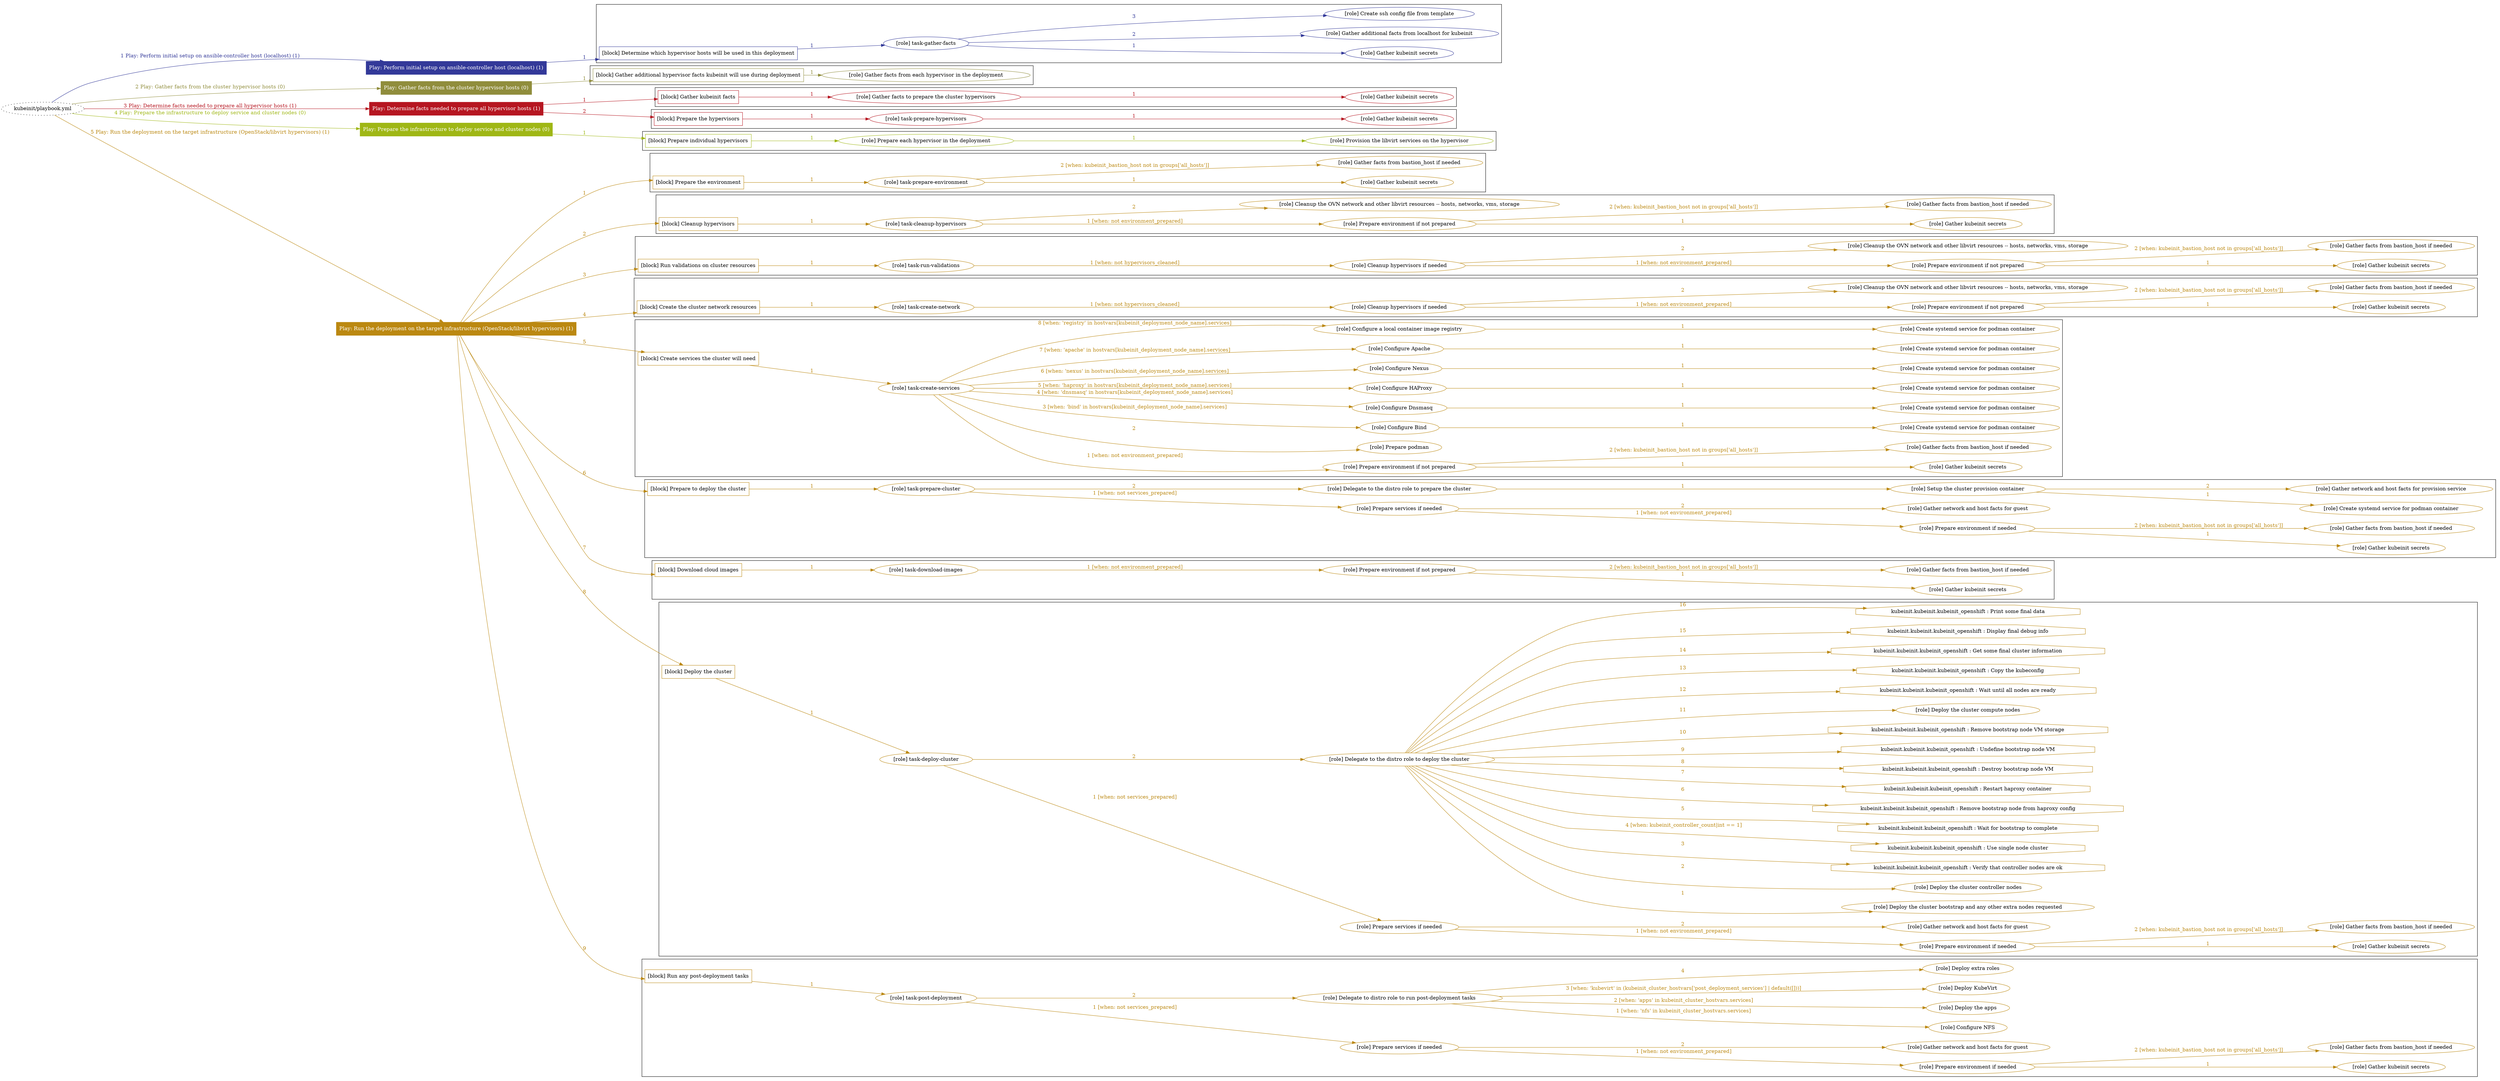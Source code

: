 digraph {
	graph [concentrate=true ordering=in rankdir=LR ratio=fill]
	edge [esep=5 sep=10]
	"kubeinit/playbook.yml" [URL="/home/runner/work/kubeinit/kubeinit/kubeinit/playbook.yml" id=playbook_21ef820a style=dotted]
	"kubeinit/playbook.yml" -> play_6bf51e58 [label="1 Play: Perform initial setup on ansible-controller host (localhost) (1)" color="#333999" fontcolor="#333999" id=edge_play_6bf51e58 labeltooltip="1 Play: Perform initial setup on ansible-controller host (localhost) (1)" tooltip="1 Play: Perform initial setup on ansible-controller host (localhost) (1)"]
	subgraph "Play: Perform initial setup on ansible-controller host (localhost) (1)" {
		play_6bf51e58 [label="Play: Perform initial setup on ansible-controller host (localhost) (1)" URL="/home/runner/work/kubeinit/kubeinit/kubeinit/playbook.yml" color="#333999" fontcolor="#ffffff" id=play_6bf51e58 shape=box style=filled tooltip=localhost]
		play_6bf51e58 -> block_10da5e4e [label=1 color="#333999" fontcolor="#333999" id=edge_block_10da5e4e labeltooltip=1 tooltip=1]
		subgraph cluster_block_10da5e4e {
			block_10da5e4e [label="[block] Determine which hypervisor hosts will be used in this deployment" URL="/home/runner/work/kubeinit/kubeinit/kubeinit/playbook.yml" color="#333999" id=block_10da5e4e labeltooltip="Determine which hypervisor hosts will be used in this deployment" shape=box tooltip="Determine which hypervisor hosts will be used in this deployment"]
			block_10da5e4e -> role_29e7f3d9 [label="1 " color="#333999" fontcolor="#333999" id=edge_role_29e7f3d9 labeltooltip="1 " tooltip="1 "]
			subgraph "task-gather-facts" {
				role_29e7f3d9 [label="[role] task-gather-facts" URL="/home/runner/work/kubeinit/kubeinit/kubeinit/playbook.yml" color="#333999" id=role_29e7f3d9 tooltip="task-gather-facts"]
				role_29e7f3d9 -> role_f3ac8849 [label="1 " color="#333999" fontcolor="#333999" id=edge_role_f3ac8849 labeltooltip="1 " tooltip="1 "]
				subgraph "Gather kubeinit secrets" {
					role_f3ac8849 [label="[role] Gather kubeinit secrets" URL="/home/runner/.ansible/collections/ansible_collections/kubeinit/kubeinit/roles/kubeinit_prepare/tasks/build_hypervisors_group.yml" color="#333999" id=role_f3ac8849 tooltip="Gather kubeinit secrets"]
				}
				role_29e7f3d9 -> role_dec24c19 [label="2 " color="#333999" fontcolor="#333999" id=edge_role_dec24c19 labeltooltip="2 " tooltip="2 "]
				subgraph "Gather additional facts from localhost for kubeinit" {
					role_dec24c19 [label="[role] Gather additional facts from localhost for kubeinit" URL="/home/runner/.ansible/collections/ansible_collections/kubeinit/kubeinit/roles/kubeinit_prepare/tasks/build_hypervisors_group.yml" color="#333999" id=role_dec24c19 tooltip="Gather additional facts from localhost for kubeinit"]
				}
				role_29e7f3d9 -> role_a6ecc813 [label="3 " color="#333999" fontcolor="#333999" id=edge_role_a6ecc813 labeltooltip="3 " tooltip="3 "]
				subgraph "Create ssh config file from template" {
					role_a6ecc813 [label="[role] Create ssh config file from template" URL="/home/runner/.ansible/collections/ansible_collections/kubeinit/kubeinit/roles/kubeinit_prepare/tasks/build_hypervisors_group.yml" color="#333999" id=role_a6ecc813 tooltip="Create ssh config file from template"]
				}
			}
		}
	}
	"kubeinit/playbook.yml" -> play_3fdff8b6 [label="2 Play: Gather facts from the cluster hypervisor hosts (0)" color="#908d3c" fontcolor="#908d3c" id=edge_play_3fdff8b6 labeltooltip="2 Play: Gather facts from the cluster hypervisor hosts (0)" tooltip="2 Play: Gather facts from the cluster hypervisor hosts (0)"]
	subgraph "Play: Gather facts from the cluster hypervisor hosts (0)" {
		play_3fdff8b6 [label="Play: Gather facts from the cluster hypervisor hosts (0)" URL="/home/runner/work/kubeinit/kubeinit/kubeinit/playbook.yml" color="#908d3c" fontcolor="#ffffff" id=play_3fdff8b6 shape=box style=filled tooltip="Play: Gather facts from the cluster hypervisor hosts (0)"]
		play_3fdff8b6 -> block_dc4c1d7a [label=1 color="#908d3c" fontcolor="#908d3c" id=edge_block_dc4c1d7a labeltooltip=1 tooltip=1]
		subgraph cluster_block_dc4c1d7a {
			block_dc4c1d7a [label="[block] Gather additional hypervisor facts kubeinit will use during deployment" URL="/home/runner/work/kubeinit/kubeinit/kubeinit/playbook.yml" color="#908d3c" id=block_dc4c1d7a labeltooltip="Gather additional hypervisor facts kubeinit will use during deployment" shape=box tooltip="Gather additional hypervisor facts kubeinit will use during deployment"]
			block_dc4c1d7a -> role_13b7f528 [label="1 " color="#908d3c" fontcolor="#908d3c" id=edge_role_13b7f528 labeltooltip="1 " tooltip="1 "]
			subgraph "Gather facts from each hypervisor in the deployment" {
				role_13b7f528 [label="[role] Gather facts from each hypervisor in the deployment" URL="/home/runner/work/kubeinit/kubeinit/kubeinit/playbook.yml" color="#908d3c" id=role_13b7f528 tooltip="Gather facts from each hypervisor in the deployment"]
			}
		}
	}
	"kubeinit/playbook.yml" -> play_2f77d56f [label="3 Play: Determine facts needed to prepare all hypervisor hosts (1)" color="#b61621" fontcolor="#b61621" id=edge_play_2f77d56f labeltooltip="3 Play: Determine facts needed to prepare all hypervisor hosts (1)" tooltip="3 Play: Determine facts needed to prepare all hypervisor hosts (1)"]
	subgraph "Play: Determine facts needed to prepare all hypervisor hosts (1)" {
		play_2f77d56f [label="Play: Determine facts needed to prepare all hypervisor hosts (1)" URL="/home/runner/work/kubeinit/kubeinit/kubeinit/playbook.yml" color="#b61621" fontcolor="#ffffff" id=play_2f77d56f shape=box style=filled tooltip=localhost]
		play_2f77d56f -> block_3ea336ef [label=1 color="#b61621" fontcolor="#b61621" id=edge_block_3ea336ef labeltooltip=1 tooltip=1]
		subgraph cluster_block_3ea336ef {
			block_3ea336ef [label="[block] Gather kubeinit facts" URL="/home/runner/work/kubeinit/kubeinit/kubeinit/playbook.yml" color="#b61621" id=block_3ea336ef labeltooltip="Gather kubeinit facts" shape=box tooltip="Gather kubeinit facts"]
			block_3ea336ef -> role_675cc8d0 [label="1 " color="#b61621" fontcolor="#b61621" id=edge_role_675cc8d0 labeltooltip="1 " tooltip="1 "]
			subgraph "Gather facts to prepare the cluster hypervisors" {
				role_675cc8d0 [label="[role] Gather facts to prepare the cluster hypervisors" URL="/home/runner/work/kubeinit/kubeinit/kubeinit/playbook.yml" color="#b61621" id=role_675cc8d0 tooltip="Gather facts to prepare the cluster hypervisors"]
				role_675cc8d0 -> role_9aea0079 [label="1 " color="#b61621" fontcolor="#b61621" id=edge_role_9aea0079 labeltooltip="1 " tooltip="1 "]
				subgraph "Gather kubeinit secrets" {
					role_9aea0079 [label="[role] Gather kubeinit secrets" URL="/home/runner/.ansible/collections/ansible_collections/kubeinit/kubeinit/roles/kubeinit_prepare/tasks/gather_kubeinit_facts.yml" color="#b61621" id=role_9aea0079 tooltip="Gather kubeinit secrets"]
				}
			}
		}
		play_2f77d56f -> block_f0643311 [label=2 color="#b61621" fontcolor="#b61621" id=edge_block_f0643311 labeltooltip=2 tooltip=2]
		subgraph cluster_block_f0643311 {
			block_f0643311 [label="[block] Prepare the hypervisors" URL="/home/runner/work/kubeinit/kubeinit/kubeinit/playbook.yml" color="#b61621" id=block_f0643311 labeltooltip="Prepare the hypervisors" shape=box tooltip="Prepare the hypervisors"]
			block_f0643311 -> role_adf5a8e7 [label="1 " color="#b61621" fontcolor="#b61621" id=edge_role_adf5a8e7 labeltooltip="1 " tooltip="1 "]
			subgraph "task-prepare-hypervisors" {
				role_adf5a8e7 [label="[role] task-prepare-hypervisors" URL="/home/runner/work/kubeinit/kubeinit/kubeinit/playbook.yml" color="#b61621" id=role_adf5a8e7 tooltip="task-prepare-hypervisors"]
				role_adf5a8e7 -> role_7f487fab [label="1 " color="#b61621" fontcolor="#b61621" id=edge_role_7f487fab labeltooltip="1 " tooltip="1 "]
				subgraph "Gather kubeinit secrets" {
					role_7f487fab [label="[role] Gather kubeinit secrets" URL="/home/runner/.ansible/collections/ansible_collections/kubeinit/kubeinit/roles/kubeinit_prepare/tasks/gather_kubeinit_facts.yml" color="#b61621" id=role_7f487fab tooltip="Gather kubeinit secrets"]
				}
			}
		}
	}
	"kubeinit/playbook.yml" -> play_679e4b91 [label="4 Play: Prepare the infrastructure to deploy service and cluster nodes (0)" color="#9fb715" fontcolor="#9fb715" id=edge_play_679e4b91 labeltooltip="4 Play: Prepare the infrastructure to deploy service and cluster nodes (0)" tooltip="4 Play: Prepare the infrastructure to deploy service and cluster nodes (0)"]
	subgraph "Play: Prepare the infrastructure to deploy service and cluster nodes (0)" {
		play_679e4b91 [label="Play: Prepare the infrastructure to deploy service and cluster nodes (0)" URL="/home/runner/work/kubeinit/kubeinit/kubeinit/playbook.yml" color="#9fb715" fontcolor="#ffffff" id=play_679e4b91 shape=box style=filled tooltip="Play: Prepare the infrastructure to deploy service and cluster nodes (0)"]
		play_679e4b91 -> block_7b544b0c [label=1 color="#9fb715" fontcolor="#9fb715" id=edge_block_7b544b0c labeltooltip=1 tooltip=1]
		subgraph cluster_block_7b544b0c {
			block_7b544b0c [label="[block] Prepare individual hypervisors" URL="/home/runner/work/kubeinit/kubeinit/kubeinit/playbook.yml" color="#9fb715" id=block_7b544b0c labeltooltip="Prepare individual hypervisors" shape=box tooltip="Prepare individual hypervisors"]
			block_7b544b0c -> role_b3acd35e [label="1 " color="#9fb715" fontcolor="#9fb715" id=edge_role_b3acd35e labeltooltip="1 " tooltip="1 "]
			subgraph "Prepare each hypervisor in the deployment" {
				role_b3acd35e [label="[role] Prepare each hypervisor in the deployment" URL="/home/runner/work/kubeinit/kubeinit/kubeinit/playbook.yml" color="#9fb715" id=role_b3acd35e tooltip="Prepare each hypervisor in the deployment"]
				role_b3acd35e -> role_0d690904 [label="1 " color="#9fb715" fontcolor="#9fb715" id=edge_role_0d690904 labeltooltip="1 " tooltip="1 "]
				subgraph "Provision the libvirt services on the hypervisor" {
					role_0d690904 [label="[role] Provision the libvirt services on the hypervisor" URL="/home/runner/.ansible/collections/ansible_collections/kubeinit/kubeinit/roles/kubeinit_prepare/tasks/prepare_hypervisor.yml" color="#9fb715" id=role_0d690904 tooltip="Provision the libvirt services on the hypervisor"]
				}
			}
		}
	}
	"kubeinit/playbook.yml" -> play_5afcf48d [label="5 Play: Run the deployment on the target infrastructure (OpenStack/libvirt hypervisors) (1)" color="#bb8811" fontcolor="#bb8811" id=edge_play_5afcf48d labeltooltip="5 Play: Run the deployment on the target infrastructure (OpenStack/libvirt hypervisors) (1)" tooltip="5 Play: Run the deployment on the target infrastructure (OpenStack/libvirt hypervisors) (1)"]
	subgraph "Play: Run the deployment on the target infrastructure (OpenStack/libvirt hypervisors) (1)" {
		play_5afcf48d [label="Play: Run the deployment on the target infrastructure (OpenStack/libvirt hypervisors) (1)" URL="/home/runner/work/kubeinit/kubeinit/kubeinit/playbook.yml" color="#bb8811" fontcolor="#ffffff" id=play_5afcf48d shape=box style=filled tooltip=localhost]
		play_5afcf48d -> block_23274951 [label=1 color="#bb8811" fontcolor="#bb8811" id=edge_block_23274951 labeltooltip=1 tooltip=1]
		subgraph cluster_block_23274951 {
			block_23274951 [label="[block] Prepare the environment" URL="/home/runner/work/kubeinit/kubeinit/kubeinit/playbook.yml" color="#bb8811" id=block_23274951 labeltooltip="Prepare the environment" shape=box tooltip="Prepare the environment"]
			block_23274951 -> role_ed8fa680 [label="1 " color="#bb8811" fontcolor="#bb8811" id=edge_role_ed8fa680 labeltooltip="1 " tooltip="1 "]
			subgraph "task-prepare-environment" {
				role_ed8fa680 [label="[role] task-prepare-environment" URL="/home/runner/work/kubeinit/kubeinit/kubeinit/playbook.yml" color="#bb8811" id=role_ed8fa680 tooltip="task-prepare-environment"]
				role_ed8fa680 -> role_83cbbbfc [label="1 " color="#bb8811" fontcolor="#bb8811" id=edge_role_83cbbbfc labeltooltip="1 " tooltip="1 "]
				subgraph "Gather kubeinit secrets" {
					role_83cbbbfc [label="[role] Gather kubeinit secrets" URL="/home/runner/.ansible/collections/ansible_collections/kubeinit/kubeinit/roles/kubeinit_prepare/tasks/gather_kubeinit_facts.yml" color="#bb8811" id=role_83cbbbfc tooltip="Gather kubeinit secrets"]
				}
				role_ed8fa680 -> role_2e584d4e [label="2 [when: kubeinit_bastion_host not in groups['all_hosts']]" color="#bb8811" fontcolor="#bb8811" id=edge_role_2e584d4e labeltooltip="2 [when: kubeinit_bastion_host not in groups['all_hosts']]" tooltip="2 [when: kubeinit_bastion_host not in groups['all_hosts']]"]
				subgraph "Gather facts from bastion_host if needed" {
					role_2e584d4e [label="[role] Gather facts from bastion_host if needed" URL="/home/runner/.ansible/collections/ansible_collections/kubeinit/kubeinit/roles/kubeinit_prepare/tasks/main.yml" color="#bb8811" id=role_2e584d4e tooltip="Gather facts from bastion_host if needed"]
				}
			}
		}
		play_5afcf48d -> block_899ee062 [label=2 color="#bb8811" fontcolor="#bb8811" id=edge_block_899ee062 labeltooltip=2 tooltip=2]
		subgraph cluster_block_899ee062 {
			block_899ee062 [label="[block] Cleanup hypervisors" URL="/home/runner/work/kubeinit/kubeinit/kubeinit/playbook.yml" color="#bb8811" id=block_899ee062 labeltooltip="Cleanup hypervisors" shape=box tooltip="Cleanup hypervisors"]
			block_899ee062 -> role_73575e2d [label="1 " color="#bb8811" fontcolor="#bb8811" id=edge_role_73575e2d labeltooltip="1 " tooltip="1 "]
			subgraph "task-cleanup-hypervisors" {
				role_73575e2d [label="[role] task-cleanup-hypervisors" URL="/home/runner/work/kubeinit/kubeinit/kubeinit/playbook.yml" color="#bb8811" id=role_73575e2d tooltip="task-cleanup-hypervisors"]
				role_73575e2d -> role_22fe8b3d [label="1 [when: not environment_prepared]" color="#bb8811" fontcolor="#bb8811" id=edge_role_22fe8b3d labeltooltip="1 [when: not environment_prepared]" tooltip="1 [when: not environment_prepared]"]
				subgraph "Prepare environment if not prepared" {
					role_22fe8b3d [label="[role] Prepare environment if not prepared" URL="/home/runner/.ansible/collections/ansible_collections/kubeinit/kubeinit/roles/kubeinit_libvirt/tasks/cleanup_hypervisors.yml" color="#bb8811" id=role_22fe8b3d tooltip="Prepare environment if not prepared"]
					role_22fe8b3d -> role_240b04f0 [label="1 " color="#bb8811" fontcolor="#bb8811" id=edge_role_240b04f0 labeltooltip="1 " tooltip="1 "]
					subgraph "Gather kubeinit secrets" {
						role_240b04f0 [label="[role] Gather kubeinit secrets" URL="/home/runner/.ansible/collections/ansible_collections/kubeinit/kubeinit/roles/kubeinit_prepare/tasks/gather_kubeinit_facts.yml" color="#bb8811" id=role_240b04f0 tooltip="Gather kubeinit secrets"]
					}
					role_22fe8b3d -> role_4956b672 [label="2 [when: kubeinit_bastion_host not in groups['all_hosts']]" color="#bb8811" fontcolor="#bb8811" id=edge_role_4956b672 labeltooltip="2 [when: kubeinit_bastion_host not in groups['all_hosts']]" tooltip="2 [when: kubeinit_bastion_host not in groups['all_hosts']]"]
					subgraph "Gather facts from bastion_host if needed" {
						role_4956b672 [label="[role] Gather facts from bastion_host if needed" URL="/home/runner/.ansible/collections/ansible_collections/kubeinit/kubeinit/roles/kubeinit_prepare/tasks/main.yml" color="#bb8811" id=role_4956b672 tooltip="Gather facts from bastion_host if needed"]
					}
				}
				role_73575e2d -> role_43873fad [label="2 " color="#bb8811" fontcolor="#bb8811" id=edge_role_43873fad labeltooltip="2 " tooltip="2 "]
				subgraph "Cleanup the OVN network and other libvirt resources -- hosts, networks, vms, storage" {
					role_43873fad [label="[role] Cleanup the OVN network and other libvirt resources -- hosts, networks, vms, storage" URL="/home/runner/.ansible/collections/ansible_collections/kubeinit/kubeinit/roles/kubeinit_libvirt/tasks/cleanup_hypervisors.yml" color="#bb8811" id=role_43873fad tooltip="Cleanup the OVN network and other libvirt resources -- hosts, networks, vms, storage"]
				}
			}
		}
		play_5afcf48d -> block_33f7b9ee [label=3 color="#bb8811" fontcolor="#bb8811" id=edge_block_33f7b9ee labeltooltip=3 tooltip=3]
		subgraph cluster_block_33f7b9ee {
			block_33f7b9ee [label="[block] Run validations on cluster resources" URL="/home/runner/work/kubeinit/kubeinit/kubeinit/playbook.yml" color="#bb8811" id=block_33f7b9ee labeltooltip="Run validations on cluster resources" shape=box tooltip="Run validations on cluster resources"]
			block_33f7b9ee -> role_36cb0282 [label="1 " color="#bb8811" fontcolor="#bb8811" id=edge_role_36cb0282 labeltooltip="1 " tooltip="1 "]
			subgraph "task-run-validations" {
				role_36cb0282 [label="[role] task-run-validations" URL="/home/runner/work/kubeinit/kubeinit/kubeinit/playbook.yml" color="#bb8811" id=role_36cb0282 tooltip="task-run-validations"]
				role_36cb0282 -> role_bc9503b2 [label="1 [when: not hypervisors_cleaned]" color="#bb8811" fontcolor="#bb8811" id=edge_role_bc9503b2 labeltooltip="1 [when: not hypervisors_cleaned]" tooltip="1 [when: not hypervisors_cleaned]"]
				subgraph "Cleanup hypervisors if needed" {
					role_bc9503b2 [label="[role] Cleanup hypervisors if needed" URL="/home/runner/.ansible/collections/ansible_collections/kubeinit/kubeinit/roles/kubeinit_validations/tasks/main.yml" color="#bb8811" id=role_bc9503b2 tooltip="Cleanup hypervisors if needed"]
					role_bc9503b2 -> role_54e5d7bb [label="1 [when: not environment_prepared]" color="#bb8811" fontcolor="#bb8811" id=edge_role_54e5d7bb labeltooltip="1 [when: not environment_prepared]" tooltip="1 [when: not environment_prepared]"]
					subgraph "Prepare environment if not prepared" {
						role_54e5d7bb [label="[role] Prepare environment if not prepared" URL="/home/runner/.ansible/collections/ansible_collections/kubeinit/kubeinit/roles/kubeinit_libvirt/tasks/cleanup_hypervisors.yml" color="#bb8811" id=role_54e5d7bb tooltip="Prepare environment if not prepared"]
						role_54e5d7bb -> role_0646e653 [label="1 " color="#bb8811" fontcolor="#bb8811" id=edge_role_0646e653 labeltooltip="1 " tooltip="1 "]
						subgraph "Gather kubeinit secrets" {
							role_0646e653 [label="[role] Gather kubeinit secrets" URL="/home/runner/.ansible/collections/ansible_collections/kubeinit/kubeinit/roles/kubeinit_prepare/tasks/gather_kubeinit_facts.yml" color="#bb8811" id=role_0646e653 tooltip="Gather kubeinit secrets"]
						}
						role_54e5d7bb -> role_c663d045 [label="2 [when: kubeinit_bastion_host not in groups['all_hosts']]" color="#bb8811" fontcolor="#bb8811" id=edge_role_c663d045 labeltooltip="2 [when: kubeinit_bastion_host not in groups['all_hosts']]" tooltip="2 [when: kubeinit_bastion_host not in groups['all_hosts']]"]
						subgraph "Gather facts from bastion_host if needed" {
							role_c663d045 [label="[role] Gather facts from bastion_host if needed" URL="/home/runner/.ansible/collections/ansible_collections/kubeinit/kubeinit/roles/kubeinit_prepare/tasks/main.yml" color="#bb8811" id=role_c663d045 tooltip="Gather facts from bastion_host if needed"]
						}
					}
					role_bc9503b2 -> role_5ee5ae4c [label="2 " color="#bb8811" fontcolor="#bb8811" id=edge_role_5ee5ae4c labeltooltip="2 " tooltip="2 "]
					subgraph "Cleanup the OVN network and other libvirt resources -- hosts, networks, vms, storage" {
						role_5ee5ae4c [label="[role] Cleanup the OVN network and other libvirt resources -- hosts, networks, vms, storage" URL="/home/runner/.ansible/collections/ansible_collections/kubeinit/kubeinit/roles/kubeinit_libvirt/tasks/cleanup_hypervisors.yml" color="#bb8811" id=role_5ee5ae4c tooltip="Cleanup the OVN network and other libvirt resources -- hosts, networks, vms, storage"]
					}
				}
			}
		}
		play_5afcf48d -> block_7c7ca4cd [label=4 color="#bb8811" fontcolor="#bb8811" id=edge_block_7c7ca4cd labeltooltip=4 tooltip=4]
		subgraph cluster_block_7c7ca4cd {
			block_7c7ca4cd [label="[block] Create the cluster network resources" URL="/home/runner/work/kubeinit/kubeinit/kubeinit/playbook.yml" color="#bb8811" id=block_7c7ca4cd labeltooltip="Create the cluster network resources" shape=box tooltip="Create the cluster network resources"]
			block_7c7ca4cd -> role_ad678025 [label="1 " color="#bb8811" fontcolor="#bb8811" id=edge_role_ad678025 labeltooltip="1 " tooltip="1 "]
			subgraph "task-create-network" {
				role_ad678025 [label="[role] task-create-network" URL="/home/runner/work/kubeinit/kubeinit/kubeinit/playbook.yml" color="#bb8811" id=role_ad678025 tooltip="task-create-network"]
				role_ad678025 -> role_8daa3e76 [label="1 [when: not hypervisors_cleaned]" color="#bb8811" fontcolor="#bb8811" id=edge_role_8daa3e76 labeltooltip="1 [when: not hypervisors_cleaned]" tooltip="1 [when: not hypervisors_cleaned]"]
				subgraph "Cleanup hypervisors if needed" {
					role_8daa3e76 [label="[role] Cleanup hypervisors if needed" URL="/home/runner/.ansible/collections/ansible_collections/kubeinit/kubeinit/roles/kubeinit_libvirt/tasks/create_network.yml" color="#bb8811" id=role_8daa3e76 tooltip="Cleanup hypervisors if needed"]
					role_8daa3e76 -> role_66a0a59a [label="1 [when: not environment_prepared]" color="#bb8811" fontcolor="#bb8811" id=edge_role_66a0a59a labeltooltip="1 [when: not environment_prepared]" tooltip="1 [when: not environment_prepared]"]
					subgraph "Prepare environment if not prepared" {
						role_66a0a59a [label="[role] Prepare environment if not prepared" URL="/home/runner/.ansible/collections/ansible_collections/kubeinit/kubeinit/roles/kubeinit_libvirt/tasks/cleanup_hypervisors.yml" color="#bb8811" id=role_66a0a59a tooltip="Prepare environment if not prepared"]
						role_66a0a59a -> role_706c14cd [label="1 " color="#bb8811" fontcolor="#bb8811" id=edge_role_706c14cd labeltooltip="1 " tooltip="1 "]
						subgraph "Gather kubeinit secrets" {
							role_706c14cd [label="[role] Gather kubeinit secrets" URL="/home/runner/.ansible/collections/ansible_collections/kubeinit/kubeinit/roles/kubeinit_prepare/tasks/gather_kubeinit_facts.yml" color="#bb8811" id=role_706c14cd tooltip="Gather kubeinit secrets"]
						}
						role_66a0a59a -> role_d0be7058 [label="2 [when: kubeinit_bastion_host not in groups['all_hosts']]" color="#bb8811" fontcolor="#bb8811" id=edge_role_d0be7058 labeltooltip="2 [when: kubeinit_bastion_host not in groups['all_hosts']]" tooltip="2 [when: kubeinit_bastion_host not in groups['all_hosts']]"]
						subgraph "Gather facts from bastion_host if needed" {
							role_d0be7058 [label="[role] Gather facts from bastion_host if needed" URL="/home/runner/.ansible/collections/ansible_collections/kubeinit/kubeinit/roles/kubeinit_prepare/tasks/main.yml" color="#bb8811" id=role_d0be7058 tooltip="Gather facts from bastion_host if needed"]
						}
					}
					role_8daa3e76 -> role_66aa5cf5 [label="2 " color="#bb8811" fontcolor="#bb8811" id=edge_role_66aa5cf5 labeltooltip="2 " tooltip="2 "]
					subgraph "Cleanup the OVN network and other libvirt resources -- hosts, networks, vms, storage" {
						role_66aa5cf5 [label="[role] Cleanup the OVN network and other libvirt resources -- hosts, networks, vms, storage" URL="/home/runner/.ansible/collections/ansible_collections/kubeinit/kubeinit/roles/kubeinit_libvirt/tasks/cleanup_hypervisors.yml" color="#bb8811" id=role_66aa5cf5 tooltip="Cleanup the OVN network and other libvirt resources -- hosts, networks, vms, storage"]
					}
				}
			}
		}
		play_5afcf48d -> block_d89efb55 [label=5 color="#bb8811" fontcolor="#bb8811" id=edge_block_d89efb55 labeltooltip=5 tooltip=5]
		subgraph cluster_block_d89efb55 {
			block_d89efb55 [label="[block] Create services the cluster will need" URL="/home/runner/work/kubeinit/kubeinit/kubeinit/playbook.yml" color="#bb8811" id=block_d89efb55 labeltooltip="Create services the cluster will need" shape=box tooltip="Create services the cluster will need"]
			block_d89efb55 -> role_b104c4d2 [label="1 " color="#bb8811" fontcolor="#bb8811" id=edge_role_b104c4d2 labeltooltip="1 " tooltip="1 "]
			subgraph "task-create-services" {
				role_b104c4d2 [label="[role] task-create-services" URL="/home/runner/work/kubeinit/kubeinit/kubeinit/playbook.yml" color="#bb8811" id=role_b104c4d2 tooltip="task-create-services"]
				role_b104c4d2 -> role_022f3120 [label="1 [when: not environment_prepared]" color="#bb8811" fontcolor="#bb8811" id=edge_role_022f3120 labeltooltip="1 [when: not environment_prepared]" tooltip="1 [when: not environment_prepared]"]
				subgraph "Prepare environment if not prepared" {
					role_022f3120 [label="[role] Prepare environment if not prepared" URL="/home/runner/.ansible/collections/ansible_collections/kubeinit/kubeinit/roles/kubeinit_services/tasks/main.yml" color="#bb8811" id=role_022f3120 tooltip="Prepare environment if not prepared"]
					role_022f3120 -> role_76a12002 [label="1 " color="#bb8811" fontcolor="#bb8811" id=edge_role_76a12002 labeltooltip="1 " tooltip="1 "]
					subgraph "Gather kubeinit secrets" {
						role_76a12002 [label="[role] Gather kubeinit secrets" URL="/home/runner/.ansible/collections/ansible_collections/kubeinit/kubeinit/roles/kubeinit_prepare/tasks/gather_kubeinit_facts.yml" color="#bb8811" id=role_76a12002 tooltip="Gather kubeinit secrets"]
					}
					role_022f3120 -> role_a7ddc0e3 [label="2 [when: kubeinit_bastion_host not in groups['all_hosts']]" color="#bb8811" fontcolor="#bb8811" id=edge_role_a7ddc0e3 labeltooltip="2 [when: kubeinit_bastion_host not in groups['all_hosts']]" tooltip="2 [when: kubeinit_bastion_host not in groups['all_hosts']]"]
					subgraph "Gather facts from bastion_host if needed" {
						role_a7ddc0e3 [label="[role] Gather facts from bastion_host if needed" URL="/home/runner/.ansible/collections/ansible_collections/kubeinit/kubeinit/roles/kubeinit_prepare/tasks/main.yml" color="#bb8811" id=role_a7ddc0e3 tooltip="Gather facts from bastion_host if needed"]
					}
				}
				role_b104c4d2 -> role_9763c2b5 [label="2 " color="#bb8811" fontcolor="#bb8811" id=edge_role_9763c2b5 labeltooltip="2 " tooltip="2 "]
				subgraph "Prepare podman" {
					role_9763c2b5 [label="[role] Prepare podman" URL="/home/runner/.ansible/collections/ansible_collections/kubeinit/kubeinit/roles/kubeinit_services/tasks/00_create_service_pod.yml" color="#bb8811" id=role_9763c2b5 tooltip="Prepare podman"]
				}
				role_b104c4d2 -> role_f65f3436 [label="3 [when: 'bind' in hostvars[kubeinit_deployment_node_name].services]" color="#bb8811" fontcolor="#bb8811" id=edge_role_f65f3436 labeltooltip="3 [when: 'bind' in hostvars[kubeinit_deployment_node_name].services]" tooltip="3 [when: 'bind' in hostvars[kubeinit_deployment_node_name].services]"]
				subgraph "Configure Bind" {
					role_f65f3436 [label="[role] Configure Bind" URL="/home/runner/.ansible/collections/ansible_collections/kubeinit/kubeinit/roles/kubeinit_services/tasks/start_services_containers.yml" color="#bb8811" id=role_f65f3436 tooltip="Configure Bind"]
					role_f65f3436 -> role_0d83b6b5 [label="1 " color="#bb8811" fontcolor="#bb8811" id=edge_role_0d83b6b5 labeltooltip="1 " tooltip="1 "]
					subgraph "Create systemd service for podman container" {
						role_0d83b6b5 [label="[role] Create systemd service for podman container" URL="/home/runner/.ansible/collections/ansible_collections/kubeinit/kubeinit/roles/kubeinit_bind/tasks/main.yml" color="#bb8811" id=role_0d83b6b5 tooltip="Create systemd service for podman container"]
					}
				}
				role_b104c4d2 -> role_e735a425 [label="4 [when: 'dnsmasq' in hostvars[kubeinit_deployment_node_name].services]" color="#bb8811" fontcolor="#bb8811" id=edge_role_e735a425 labeltooltip="4 [when: 'dnsmasq' in hostvars[kubeinit_deployment_node_name].services]" tooltip="4 [when: 'dnsmasq' in hostvars[kubeinit_deployment_node_name].services]"]
				subgraph "Configure Dnsmasq" {
					role_e735a425 [label="[role] Configure Dnsmasq" URL="/home/runner/.ansible/collections/ansible_collections/kubeinit/kubeinit/roles/kubeinit_services/tasks/start_services_containers.yml" color="#bb8811" id=role_e735a425 tooltip="Configure Dnsmasq"]
					role_e735a425 -> role_6f9d7e23 [label="1 " color="#bb8811" fontcolor="#bb8811" id=edge_role_6f9d7e23 labeltooltip="1 " tooltip="1 "]
					subgraph "Create systemd service for podman container" {
						role_6f9d7e23 [label="[role] Create systemd service for podman container" URL="/home/runner/.ansible/collections/ansible_collections/kubeinit/kubeinit/roles/kubeinit_dnsmasq/tasks/main.yml" color="#bb8811" id=role_6f9d7e23 tooltip="Create systemd service for podman container"]
					}
				}
				role_b104c4d2 -> role_e6aab05b [label="5 [when: 'haproxy' in hostvars[kubeinit_deployment_node_name].services]" color="#bb8811" fontcolor="#bb8811" id=edge_role_e6aab05b labeltooltip="5 [when: 'haproxy' in hostvars[kubeinit_deployment_node_name].services]" tooltip="5 [when: 'haproxy' in hostvars[kubeinit_deployment_node_name].services]"]
				subgraph "Configure HAProxy" {
					role_e6aab05b [label="[role] Configure HAProxy" URL="/home/runner/.ansible/collections/ansible_collections/kubeinit/kubeinit/roles/kubeinit_services/tasks/start_services_containers.yml" color="#bb8811" id=role_e6aab05b tooltip="Configure HAProxy"]
					role_e6aab05b -> role_32d574ba [label="1 " color="#bb8811" fontcolor="#bb8811" id=edge_role_32d574ba labeltooltip="1 " tooltip="1 "]
					subgraph "Create systemd service for podman container" {
						role_32d574ba [label="[role] Create systemd service for podman container" URL="/home/runner/.ansible/collections/ansible_collections/kubeinit/kubeinit/roles/kubeinit_haproxy/tasks/main.yml" color="#bb8811" id=role_32d574ba tooltip="Create systemd service for podman container"]
					}
				}
				role_b104c4d2 -> role_ed49646c [label="6 [when: 'nexus' in hostvars[kubeinit_deployment_node_name].services]" color="#bb8811" fontcolor="#bb8811" id=edge_role_ed49646c labeltooltip="6 [when: 'nexus' in hostvars[kubeinit_deployment_node_name].services]" tooltip="6 [when: 'nexus' in hostvars[kubeinit_deployment_node_name].services]"]
				subgraph "Configure Nexus" {
					role_ed49646c [label="[role] Configure Nexus" URL="/home/runner/.ansible/collections/ansible_collections/kubeinit/kubeinit/roles/kubeinit_services/tasks/start_services_containers.yml" color="#bb8811" id=role_ed49646c tooltip="Configure Nexus"]
					role_ed49646c -> role_06b57e7a [label="1 " color="#bb8811" fontcolor="#bb8811" id=edge_role_06b57e7a labeltooltip="1 " tooltip="1 "]
					subgraph "Create systemd service for podman container" {
						role_06b57e7a [label="[role] Create systemd service for podman container" URL="/home/runner/.ansible/collections/ansible_collections/kubeinit/kubeinit/roles/kubeinit_nexus/tasks/main.yml" color="#bb8811" id=role_06b57e7a tooltip="Create systemd service for podman container"]
					}
				}
				role_b104c4d2 -> role_47ea574c [label="7 [when: 'apache' in hostvars[kubeinit_deployment_node_name].services]" color="#bb8811" fontcolor="#bb8811" id=edge_role_47ea574c labeltooltip="7 [when: 'apache' in hostvars[kubeinit_deployment_node_name].services]" tooltip="7 [when: 'apache' in hostvars[kubeinit_deployment_node_name].services]"]
				subgraph "Configure Apache" {
					role_47ea574c [label="[role] Configure Apache" URL="/home/runner/.ansible/collections/ansible_collections/kubeinit/kubeinit/roles/kubeinit_services/tasks/start_services_containers.yml" color="#bb8811" id=role_47ea574c tooltip="Configure Apache"]
					role_47ea574c -> role_bd1735d7 [label="1 " color="#bb8811" fontcolor="#bb8811" id=edge_role_bd1735d7 labeltooltip="1 " tooltip="1 "]
					subgraph "Create systemd service for podman container" {
						role_bd1735d7 [label="[role] Create systemd service for podman container" URL="/home/runner/.ansible/collections/ansible_collections/kubeinit/kubeinit/roles/kubeinit_apache/tasks/main.yml" color="#bb8811" id=role_bd1735d7 tooltip="Create systemd service for podman container"]
					}
				}
				role_b104c4d2 -> role_a07c2f1f [label="8 [when: 'registry' in hostvars[kubeinit_deployment_node_name].services]" color="#bb8811" fontcolor="#bb8811" id=edge_role_a07c2f1f labeltooltip="8 [when: 'registry' in hostvars[kubeinit_deployment_node_name].services]" tooltip="8 [when: 'registry' in hostvars[kubeinit_deployment_node_name].services]"]
				subgraph "Configure a local container image registry" {
					role_a07c2f1f [label="[role] Configure a local container image registry" URL="/home/runner/.ansible/collections/ansible_collections/kubeinit/kubeinit/roles/kubeinit_services/tasks/start_services_containers.yml" color="#bb8811" id=role_a07c2f1f tooltip="Configure a local container image registry"]
					role_a07c2f1f -> role_40d21b58 [label="1 " color="#bb8811" fontcolor="#bb8811" id=edge_role_40d21b58 labeltooltip="1 " tooltip="1 "]
					subgraph "Create systemd service for podman container" {
						role_40d21b58 [label="[role] Create systemd service for podman container" URL="/home/runner/.ansible/collections/ansible_collections/kubeinit/kubeinit/roles/kubeinit_registry/tasks/main.yml" color="#bb8811" id=role_40d21b58 tooltip="Create systemd service for podman container"]
					}
				}
			}
		}
		play_5afcf48d -> block_294b91a4 [label=6 color="#bb8811" fontcolor="#bb8811" id=edge_block_294b91a4 labeltooltip=6 tooltip=6]
		subgraph cluster_block_294b91a4 {
			block_294b91a4 [label="[block] Prepare to deploy the cluster" URL="/home/runner/work/kubeinit/kubeinit/kubeinit/playbook.yml" color="#bb8811" id=block_294b91a4 labeltooltip="Prepare to deploy the cluster" shape=box tooltip="Prepare to deploy the cluster"]
			block_294b91a4 -> role_0f4c3de9 [label="1 " color="#bb8811" fontcolor="#bb8811" id=edge_role_0f4c3de9 labeltooltip="1 " tooltip="1 "]
			subgraph "task-prepare-cluster" {
				role_0f4c3de9 [label="[role] task-prepare-cluster" URL="/home/runner/work/kubeinit/kubeinit/kubeinit/playbook.yml" color="#bb8811" id=role_0f4c3de9 tooltip="task-prepare-cluster"]
				role_0f4c3de9 -> role_3a11631b [label="1 [when: not services_prepared]" color="#bb8811" fontcolor="#bb8811" id=edge_role_3a11631b labeltooltip="1 [when: not services_prepared]" tooltip="1 [when: not services_prepared]"]
				subgraph "Prepare services if needed" {
					role_3a11631b [label="[role] Prepare services if needed" URL="/home/runner/.ansible/collections/ansible_collections/kubeinit/kubeinit/roles/kubeinit_prepare/tasks/prepare_cluster.yml" color="#bb8811" id=role_3a11631b tooltip="Prepare services if needed"]
					role_3a11631b -> role_d1d68307 [label="1 [when: not environment_prepared]" color="#bb8811" fontcolor="#bb8811" id=edge_role_d1d68307 labeltooltip="1 [when: not environment_prepared]" tooltip="1 [when: not environment_prepared]"]
					subgraph "Prepare environment if needed" {
						role_d1d68307 [label="[role] Prepare environment if needed" URL="/home/runner/.ansible/collections/ansible_collections/kubeinit/kubeinit/roles/kubeinit_services/tasks/prepare_services.yml" color="#bb8811" id=role_d1d68307 tooltip="Prepare environment if needed"]
						role_d1d68307 -> role_8ebf5140 [label="1 " color="#bb8811" fontcolor="#bb8811" id=edge_role_8ebf5140 labeltooltip="1 " tooltip="1 "]
						subgraph "Gather kubeinit secrets" {
							role_8ebf5140 [label="[role] Gather kubeinit secrets" URL="/home/runner/.ansible/collections/ansible_collections/kubeinit/kubeinit/roles/kubeinit_prepare/tasks/gather_kubeinit_facts.yml" color="#bb8811" id=role_8ebf5140 tooltip="Gather kubeinit secrets"]
						}
						role_d1d68307 -> role_b66ce078 [label="2 [when: kubeinit_bastion_host not in groups['all_hosts']]" color="#bb8811" fontcolor="#bb8811" id=edge_role_b66ce078 labeltooltip="2 [when: kubeinit_bastion_host not in groups['all_hosts']]" tooltip="2 [when: kubeinit_bastion_host not in groups['all_hosts']]"]
						subgraph "Gather facts from bastion_host if needed" {
							role_b66ce078 [label="[role] Gather facts from bastion_host if needed" URL="/home/runner/.ansible/collections/ansible_collections/kubeinit/kubeinit/roles/kubeinit_prepare/tasks/main.yml" color="#bb8811" id=role_b66ce078 tooltip="Gather facts from bastion_host if needed"]
						}
					}
					role_3a11631b -> role_93fe0f5c [label="2 " color="#bb8811" fontcolor="#bb8811" id=edge_role_93fe0f5c labeltooltip="2 " tooltip="2 "]
					subgraph "Gather network and host facts for guest" {
						role_93fe0f5c [label="[role] Gather network and host facts for guest" URL="/home/runner/.ansible/collections/ansible_collections/kubeinit/kubeinit/roles/kubeinit_services/tasks/prepare_services.yml" color="#bb8811" id=role_93fe0f5c tooltip="Gather network and host facts for guest"]
					}
				}
				role_0f4c3de9 -> role_1d0ed702 [label="2 " color="#bb8811" fontcolor="#bb8811" id=edge_role_1d0ed702 labeltooltip="2 " tooltip="2 "]
				subgraph "Delegate to the distro role to prepare the cluster" {
					role_1d0ed702 [label="[role] Delegate to the distro role to prepare the cluster" URL="/home/runner/.ansible/collections/ansible_collections/kubeinit/kubeinit/roles/kubeinit_prepare/tasks/prepare_cluster.yml" color="#bb8811" id=role_1d0ed702 tooltip="Delegate to the distro role to prepare the cluster"]
					role_1d0ed702 -> role_d0e9ba61 [label="1 " color="#bb8811" fontcolor="#bb8811" id=edge_role_d0e9ba61 labeltooltip="1 " tooltip="1 "]
					subgraph "Setup the cluster provision container" {
						role_d0e9ba61 [label="[role] Setup the cluster provision container" URL="/home/runner/.ansible/collections/ansible_collections/kubeinit/kubeinit/roles/kubeinit_openshift/tasks/prepare_cluster.yml" color="#bb8811" id=role_d0e9ba61 tooltip="Setup the cluster provision container"]
						role_d0e9ba61 -> role_f048379c [label="1 " color="#bb8811" fontcolor="#bb8811" id=edge_role_f048379c labeltooltip="1 " tooltip="1 "]
						subgraph "Create systemd service for podman container" {
							role_f048379c [label="[role] Create systemd service for podman container" URL="/home/runner/.ansible/collections/ansible_collections/kubeinit/kubeinit/roles/kubeinit_services/tasks/create_provision_container.yml" color="#bb8811" id=role_f048379c tooltip="Create systemd service for podman container"]
						}
						role_d0e9ba61 -> role_3d8815e3 [label="2 " color="#bb8811" fontcolor="#bb8811" id=edge_role_3d8815e3 labeltooltip="2 " tooltip="2 "]
						subgraph "Gather network and host facts for provision service" {
							role_3d8815e3 [label="[role] Gather network and host facts for provision service" URL="/home/runner/.ansible/collections/ansible_collections/kubeinit/kubeinit/roles/kubeinit_services/tasks/create_provision_container.yml" color="#bb8811" id=role_3d8815e3 tooltip="Gather network and host facts for provision service"]
						}
					}
				}
			}
		}
		play_5afcf48d -> block_2d24037b [label=7 color="#bb8811" fontcolor="#bb8811" id=edge_block_2d24037b labeltooltip=7 tooltip=7]
		subgraph cluster_block_2d24037b {
			block_2d24037b [label="[block] Download cloud images" URL="/home/runner/work/kubeinit/kubeinit/kubeinit/playbook.yml" color="#bb8811" id=block_2d24037b labeltooltip="Download cloud images" shape=box tooltip="Download cloud images"]
			block_2d24037b -> role_c4c94db0 [label="1 " color="#bb8811" fontcolor="#bb8811" id=edge_role_c4c94db0 labeltooltip="1 " tooltip="1 "]
			subgraph "task-download-images" {
				role_c4c94db0 [label="[role] task-download-images" URL="/home/runner/work/kubeinit/kubeinit/kubeinit/playbook.yml" color="#bb8811" id=role_c4c94db0 tooltip="task-download-images"]
				role_c4c94db0 -> role_2f7ecad8 [label="1 [when: not environment_prepared]" color="#bb8811" fontcolor="#bb8811" id=edge_role_2f7ecad8 labeltooltip="1 [when: not environment_prepared]" tooltip="1 [when: not environment_prepared]"]
				subgraph "Prepare environment if not prepared" {
					role_2f7ecad8 [label="[role] Prepare environment if not prepared" URL="/home/runner/.ansible/collections/ansible_collections/kubeinit/kubeinit/roles/kubeinit_libvirt/tasks/download_cloud_images.yml" color="#bb8811" id=role_2f7ecad8 tooltip="Prepare environment if not prepared"]
					role_2f7ecad8 -> role_5e01cea7 [label="1 " color="#bb8811" fontcolor="#bb8811" id=edge_role_5e01cea7 labeltooltip="1 " tooltip="1 "]
					subgraph "Gather kubeinit secrets" {
						role_5e01cea7 [label="[role] Gather kubeinit secrets" URL="/home/runner/.ansible/collections/ansible_collections/kubeinit/kubeinit/roles/kubeinit_prepare/tasks/gather_kubeinit_facts.yml" color="#bb8811" id=role_5e01cea7 tooltip="Gather kubeinit secrets"]
					}
					role_2f7ecad8 -> role_96203ad9 [label="2 [when: kubeinit_bastion_host not in groups['all_hosts']]" color="#bb8811" fontcolor="#bb8811" id=edge_role_96203ad9 labeltooltip="2 [when: kubeinit_bastion_host not in groups['all_hosts']]" tooltip="2 [when: kubeinit_bastion_host not in groups['all_hosts']]"]
					subgraph "Gather facts from bastion_host if needed" {
						role_96203ad9 [label="[role] Gather facts from bastion_host if needed" URL="/home/runner/.ansible/collections/ansible_collections/kubeinit/kubeinit/roles/kubeinit_prepare/tasks/main.yml" color="#bb8811" id=role_96203ad9 tooltip="Gather facts from bastion_host if needed"]
					}
				}
			}
		}
		play_5afcf48d -> block_2dc2fb18 [label=8 color="#bb8811" fontcolor="#bb8811" id=edge_block_2dc2fb18 labeltooltip=8 tooltip=8]
		subgraph cluster_block_2dc2fb18 {
			block_2dc2fb18 [label="[block] Deploy the cluster" URL="/home/runner/work/kubeinit/kubeinit/kubeinit/playbook.yml" color="#bb8811" id=block_2dc2fb18 labeltooltip="Deploy the cluster" shape=box tooltip="Deploy the cluster"]
			block_2dc2fb18 -> role_a8bd92d6 [label="1 " color="#bb8811" fontcolor="#bb8811" id=edge_role_a8bd92d6 labeltooltip="1 " tooltip="1 "]
			subgraph "task-deploy-cluster" {
				role_a8bd92d6 [label="[role] task-deploy-cluster" URL="/home/runner/work/kubeinit/kubeinit/kubeinit/playbook.yml" color="#bb8811" id=role_a8bd92d6 tooltip="task-deploy-cluster"]
				role_a8bd92d6 -> role_1572aa34 [label="1 [when: not services_prepared]" color="#bb8811" fontcolor="#bb8811" id=edge_role_1572aa34 labeltooltip="1 [when: not services_prepared]" tooltip="1 [when: not services_prepared]"]
				subgraph "Prepare services if needed" {
					role_1572aa34 [label="[role] Prepare services if needed" URL="/home/runner/.ansible/collections/ansible_collections/kubeinit/kubeinit/roles/kubeinit_prepare/tasks/deploy_cluster.yml" color="#bb8811" id=role_1572aa34 tooltip="Prepare services if needed"]
					role_1572aa34 -> role_86da496d [label="1 [when: not environment_prepared]" color="#bb8811" fontcolor="#bb8811" id=edge_role_86da496d labeltooltip="1 [when: not environment_prepared]" tooltip="1 [when: not environment_prepared]"]
					subgraph "Prepare environment if needed" {
						role_86da496d [label="[role] Prepare environment if needed" URL="/home/runner/.ansible/collections/ansible_collections/kubeinit/kubeinit/roles/kubeinit_services/tasks/prepare_services.yml" color="#bb8811" id=role_86da496d tooltip="Prepare environment if needed"]
						role_86da496d -> role_a0453cd7 [label="1 " color="#bb8811" fontcolor="#bb8811" id=edge_role_a0453cd7 labeltooltip="1 " tooltip="1 "]
						subgraph "Gather kubeinit secrets" {
							role_a0453cd7 [label="[role] Gather kubeinit secrets" URL="/home/runner/.ansible/collections/ansible_collections/kubeinit/kubeinit/roles/kubeinit_prepare/tasks/gather_kubeinit_facts.yml" color="#bb8811" id=role_a0453cd7 tooltip="Gather kubeinit secrets"]
						}
						role_86da496d -> role_d263c6c6 [label="2 [when: kubeinit_bastion_host not in groups['all_hosts']]" color="#bb8811" fontcolor="#bb8811" id=edge_role_d263c6c6 labeltooltip="2 [when: kubeinit_bastion_host not in groups['all_hosts']]" tooltip="2 [when: kubeinit_bastion_host not in groups['all_hosts']]"]
						subgraph "Gather facts from bastion_host if needed" {
							role_d263c6c6 [label="[role] Gather facts from bastion_host if needed" URL="/home/runner/.ansible/collections/ansible_collections/kubeinit/kubeinit/roles/kubeinit_prepare/tasks/main.yml" color="#bb8811" id=role_d263c6c6 tooltip="Gather facts from bastion_host if needed"]
						}
					}
					role_1572aa34 -> role_e84b0bf9 [label="2 " color="#bb8811" fontcolor="#bb8811" id=edge_role_e84b0bf9 labeltooltip="2 " tooltip="2 "]
					subgraph "Gather network and host facts for guest" {
						role_e84b0bf9 [label="[role] Gather network and host facts for guest" URL="/home/runner/.ansible/collections/ansible_collections/kubeinit/kubeinit/roles/kubeinit_services/tasks/prepare_services.yml" color="#bb8811" id=role_e84b0bf9 tooltip="Gather network and host facts for guest"]
					}
				}
				role_a8bd92d6 -> role_616e800a [label="2 " color="#bb8811" fontcolor="#bb8811" id=edge_role_616e800a labeltooltip="2 " tooltip="2 "]
				subgraph "Delegate to the distro role to deploy the cluster" {
					role_616e800a [label="[role] Delegate to the distro role to deploy the cluster" URL="/home/runner/.ansible/collections/ansible_collections/kubeinit/kubeinit/roles/kubeinit_prepare/tasks/deploy_cluster.yml" color="#bb8811" id=role_616e800a tooltip="Delegate to the distro role to deploy the cluster"]
					role_616e800a -> role_4061a0a5 [label="1 " color="#bb8811" fontcolor="#bb8811" id=edge_role_4061a0a5 labeltooltip="1 " tooltip="1 "]
					subgraph "Deploy the cluster bootstrap and any other extra nodes requested" {
						role_4061a0a5 [label="[role] Deploy the cluster bootstrap and any other extra nodes requested" URL="/home/runner/.ansible/collections/ansible_collections/kubeinit/kubeinit/roles/kubeinit_openshift/tasks/main.yml" color="#bb8811" id=role_4061a0a5 tooltip="Deploy the cluster bootstrap and any other extra nodes requested"]
					}
					role_616e800a -> role_4212b2ef [label="2 " color="#bb8811" fontcolor="#bb8811" id=edge_role_4212b2ef labeltooltip="2 " tooltip="2 "]
					subgraph "Deploy the cluster controller nodes" {
						role_4212b2ef [label="[role] Deploy the cluster controller nodes" URL="/home/runner/.ansible/collections/ansible_collections/kubeinit/kubeinit/roles/kubeinit_openshift/tasks/main.yml" color="#bb8811" id=role_4212b2ef tooltip="Deploy the cluster controller nodes"]
					}
					task_feb068d7 [label="kubeinit.kubeinit.kubeinit_openshift : Verify that controller nodes are ok" URL="/home/runner/.ansible/collections/ansible_collections/kubeinit/kubeinit/roles/kubeinit_openshift/tasks/main.yml" color="#bb8811" id=task_feb068d7 shape=octagon tooltip="kubeinit.kubeinit.kubeinit_openshift : Verify that controller nodes are ok"]
					role_616e800a -> task_feb068d7 [label="3 " color="#bb8811" fontcolor="#bb8811" id=edge_task_feb068d7 labeltooltip="3 " tooltip="3 "]
					task_24ade712 [label="kubeinit.kubeinit.kubeinit_openshift : Use single node cluster" URL="/home/runner/.ansible/collections/ansible_collections/kubeinit/kubeinit/roles/kubeinit_openshift/tasks/main.yml" color="#bb8811" id=task_24ade712 shape=octagon tooltip="kubeinit.kubeinit.kubeinit_openshift : Use single node cluster"]
					role_616e800a -> task_24ade712 [label="4 [when: kubeinit_controller_count|int == 1]" color="#bb8811" fontcolor="#bb8811" id=edge_task_24ade712 labeltooltip="4 [when: kubeinit_controller_count|int == 1]" tooltip="4 [when: kubeinit_controller_count|int == 1]"]
					task_9540e988 [label="kubeinit.kubeinit.kubeinit_openshift : Wait for bootstrap to complete" URL="/home/runner/.ansible/collections/ansible_collections/kubeinit/kubeinit/roles/kubeinit_openshift/tasks/main.yml" color="#bb8811" id=task_9540e988 shape=octagon tooltip="kubeinit.kubeinit.kubeinit_openshift : Wait for bootstrap to complete"]
					role_616e800a -> task_9540e988 [label="5 " color="#bb8811" fontcolor="#bb8811" id=edge_task_9540e988 labeltooltip="5 " tooltip="5 "]
					task_1f20f901 [label="kubeinit.kubeinit.kubeinit_openshift : Remove bootstrap node from haproxy config" URL="/home/runner/.ansible/collections/ansible_collections/kubeinit/kubeinit/roles/kubeinit_openshift/tasks/main.yml" color="#bb8811" id=task_1f20f901 shape=octagon tooltip="kubeinit.kubeinit.kubeinit_openshift : Remove bootstrap node from haproxy config"]
					role_616e800a -> task_1f20f901 [label="6 " color="#bb8811" fontcolor="#bb8811" id=edge_task_1f20f901 labeltooltip="6 " tooltip="6 "]
					task_2dd6df7a [label="kubeinit.kubeinit.kubeinit_openshift : Restart haproxy container" URL="/home/runner/.ansible/collections/ansible_collections/kubeinit/kubeinit/roles/kubeinit_openshift/tasks/main.yml" color="#bb8811" id=task_2dd6df7a shape=octagon tooltip="kubeinit.kubeinit.kubeinit_openshift : Restart haproxy container"]
					role_616e800a -> task_2dd6df7a [label="7 " color="#bb8811" fontcolor="#bb8811" id=edge_task_2dd6df7a labeltooltip="7 " tooltip="7 "]
					task_66947a9a [label="kubeinit.kubeinit.kubeinit_openshift : Destroy bootstrap node VM" URL="/home/runner/.ansible/collections/ansible_collections/kubeinit/kubeinit/roles/kubeinit_openshift/tasks/main.yml" color="#bb8811" id=task_66947a9a shape=octagon tooltip="kubeinit.kubeinit.kubeinit_openshift : Destroy bootstrap node VM"]
					role_616e800a -> task_66947a9a [label="8 " color="#bb8811" fontcolor="#bb8811" id=edge_task_66947a9a labeltooltip="8 " tooltip="8 "]
					task_255c3717 [label="kubeinit.kubeinit.kubeinit_openshift : Undefine bootstrap node VM" URL="/home/runner/.ansible/collections/ansible_collections/kubeinit/kubeinit/roles/kubeinit_openshift/tasks/main.yml" color="#bb8811" id=task_255c3717 shape=octagon tooltip="kubeinit.kubeinit.kubeinit_openshift : Undefine bootstrap node VM"]
					role_616e800a -> task_255c3717 [label="9 " color="#bb8811" fontcolor="#bb8811" id=edge_task_255c3717 labeltooltip="9 " tooltip="9 "]
					task_a74fcb36 [label="kubeinit.kubeinit.kubeinit_openshift : Remove bootstrap node VM storage" URL="/home/runner/.ansible/collections/ansible_collections/kubeinit/kubeinit/roles/kubeinit_openshift/tasks/main.yml" color="#bb8811" id=task_a74fcb36 shape=octagon tooltip="kubeinit.kubeinit.kubeinit_openshift : Remove bootstrap node VM storage"]
					role_616e800a -> task_a74fcb36 [label="10 " color="#bb8811" fontcolor="#bb8811" id=edge_task_a74fcb36 labeltooltip="10 " tooltip="10 "]
					role_616e800a -> role_d7cac68c [label="11 " color="#bb8811" fontcolor="#bb8811" id=edge_role_d7cac68c labeltooltip="11 " tooltip="11 "]
					subgraph "Deploy the cluster compute nodes" {
						role_d7cac68c [label="[role] Deploy the cluster compute nodes" URL="/home/runner/.ansible/collections/ansible_collections/kubeinit/kubeinit/roles/kubeinit_openshift/tasks/main.yml" color="#bb8811" id=role_d7cac68c tooltip="Deploy the cluster compute nodes"]
					}
					task_1d9accee [label="kubeinit.kubeinit.kubeinit_openshift : Wait until all nodes are ready" URL="/home/runner/.ansible/collections/ansible_collections/kubeinit/kubeinit/roles/kubeinit_openshift/tasks/main.yml" color="#bb8811" id=task_1d9accee shape=octagon tooltip="kubeinit.kubeinit.kubeinit_openshift : Wait until all nodes are ready"]
					role_616e800a -> task_1d9accee [label="12 " color="#bb8811" fontcolor="#bb8811" id=edge_task_1d9accee labeltooltip="12 " tooltip="12 "]
					task_c5d4aafb [label="kubeinit.kubeinit.kubeinit_openshift : Copy the kubeconfig" URL="/home/runner/.ansible/collections/ansible_collections/kubeinit/kubeinit/roles/kubeinit_openshift/tasks/main.yml" color="#bb8811" id=task_c5d4aafb shape=octagon tooltip="kubeinit.kubeinit.kubeinit_openshift : Copy the kubeconfig"]
					role_616e800a -> task_c5d4aafb [label="13 " color="#bb8811" fontcolor="#bb8811" id=edge_task_c5d4aafb labeltooltip="13 " tooltip="13 "]
					task_f5824e2f [label="kubeinit.kubeinit.kubeinit_openshift : Get some final cluster information" URL="/home/runner/.ansible/collections/ansible_collections/kubeinit/kubeinit/roles/kubeinit_openshift/tasks/main.yml" color="#bb8811" id=task_f5824e2f shape=octagon tooltip="kubeinit.kubeinit.kubeinit_openshift : Get some final cluster information"]
					role_616e800a -> task_f5824e2f [label="14 " color="#bb8811" fontcolor="#bb8811" id=edge_task_f5824e2f labeltooltip="14 " tooltip="14 "]
					task_5754d277 [label="kubeinit.kubeinit.kubeinit_openshift : Display final debug info" URL="/home/runner/.ansible/collections/ansible_collections/kubeinit/kubeinit/roles/kubeinit_openshift/tasks/main.yml" color="#bb8811" id=task_5754d277 shape=octagon tooltip="kubeinit.kubeinit.kubeinit_openshift : Display final debug info"]
					role_616e800a -> task_5754d277 [label="15 " color="#bb8811" fontcolor="#bb8811" id=edge_task_5754d277 labeltooltip="15 " tooltip="15 "]
					task_b265f9bf [label="kubeinit.kubeinit.kubeinit_openshift : Print some final data" URL="/home/runner/.ansible/collections/ansible_collections/kubeinit/kubeinit/roles/kubeinit_openshift/tasks/main.yml" color="#bb8811" id=task_b265f9bf shape=octagon tooltip="kubeinit.kubeinit.kubeinit_openshift : Print some final data"]
					role_616e800a -> task_b265f9bf [label="16 " color="#bb8811" fontcolor="#bb8811" id=edge_task_b265f9bf labeltooltip="16 " tooltip="16 "]
				}
			}
		}
		play_5afcf48d -> block_1934dc87 [label=9 color="#bb8811" fontcolor="#bb8811" id=edge_block_1934dc87 labeltooltip=9 tooltip=9]
		subgraph cluster_block_1934dc87 {
			block_1934dc87 [label="[block] Run any post-deployment tasks" URL="/home/runner/work/kubeinit/kubeinit/kubeinit/playbook.yml" color="#bb8811" id=block_1934dc87 labeltooltip="Run any post-deployment tasks" shape=box tooltip="Run any post-deployment tasks"]
			block_1934dc87 -> role_3b069f64 [label="1 " color="#bb8811" fontcolor="#bb8811" id=edge_role_3b069f64 labeltooltip="1 " tooltip="1 "]
			subgraph "task-post-deployment" {
				role_3b069f64 [label="[role] task-post-deployment" URL="/home/runner/work/kubeinit/kubeinit/kubeinit/playbook.yml" color="#bb8811" id=role_3b069f64 tooltip="task-post-deployment"]
				role_3b069f64 -> role_1be04d47 [label="1 [when: not services_prepared]" color="#bb8811" fontcolor="#bb8811" id=edge_role_1be04d47 labeltooltip="1 [when: not services_prepared]" tooltip="1 [when: not services_prepared]"]
				subgraph "Prepare services if needed" {
					role_1be04d47 [label="[role] Prepare services if needed" URL="/home/runner/.ansible/collections/ansible_collections/kubeinit/kubeinit/roles/kubeinit_prepare/tasks/post_deployment.yml" color="#bb8811" id=role_1be04d47 tooltip="Prepare services if needed"]
					role_1be04d47 -> role_b28ccc37 [label="1 [when: not environment_prepared]" color="#bb8811" fontcolor="#bb8811" id=edge_role_b28ccc37 labeltooltip="1 [when: not environment_prepared]" tooltip="1 [when: not environment_prepared]"]
					subgraph "Prepare environment if needed" {
						role_b28ccc37 [label="[role] Prepare environment if needed" URL="/home/runner/.ansible/collections/ansible_collections/kubeinit/kubeinit/roles/kubeinit_services/tasks/prepare_services.yml" color="#bb8811" id=role_b28ccc37 tooltip="Prepare environment if needed"]
						role_b28ccc37 -> role_be1d208e [label="1 " color="#bb8811" fontcolor="#bb8811" id=edge_role_be1d208e labeltooltip="1 " tooltip="1 "]
						subgraph "Gather kubeinit secrets" {
							role_be1d208e [label="[role] Gather kubeinit secrets" URL="/home/runner/.ansible/collections/ansible_collections/kubeinit/kubeinit/roles/kubeinit_prepare/tasks/gather_kubeinit_facts.yml" color="#bb8811" id=role_be1d208e tooltip="Gather kubeinit secrets"]
						}
						role_b28ccc37 -> role_25a53b73 [label="2 [when: kubeinit_bastion_host not in groups['all_hosts']]" color="#bb8811" fontcolor="#bb8811" id=edge_role_25a53b73 labeltooltip="2 [when: kubeinit_bastion_host not in groups['all_hosts']]" tooltip="2 [when: kubeinit_bastion_host not in groups['all_hosts']]"]
						subgraph "Gather facts from bastion_host if needed" {
							role_25a53b73 [label="[role] Gather facts from bastion_host if needed" URL="/home/runner/.ansible/collections/ansible_collections/kubeinit/kubeinit/roles/kubeinit_prepare/tasks/main.yml" color="#bb8811" id=role_25a53b73 tooltip="Gather facts from bastion_host if needed"]
						}
					}
					role_1be04d47 -> role_323f3f6f [label="2 " color="#bb8811" fontcolor="#bb8811" id=edge_role_323f3f6f labeltooltip="2 " tooltip="2 "]
					subgraph "Gather network and host facts for guest" {
						role_323f3f6f [label="[role] Gather network and host facts for guest" URL="/home/runner/.ansible/collections/ansible_collections/kubeinit/kubeinit/roles/kubeinit_services/tasks/prepare_services.yml" color="#bb8811" id=role_323f3f6f tooltip="Gather network and host facts for guest"]
					}
				}
				role_3b069f64 -> role_31b906a3 [label="2 " color="#bb8811" fontcolor="#bb8811" id=edge_role_31b906a3 labeltooltip="2 " tooltip="2 "]
				subgraph "Delegate to distro role to run post-deployment tasks" {
					role_31b906a3 [label="[role] Delegate to distro role to run post-deployment tasks" URL="/home/runner/.ansible/collections/ansible_collections/kubeinit/kubeinit/roles/kubeinit_prepare/tasks/post_deployment.yml" color="#bb8811" id=role_31b906a3 tooltip="Delegate to distro role to run post-deployment tasks"]
					role_31b906a3 -> role_816df978 [label="1 [when: 'nfs' in kubeinit_cluster_hostvars.services]" color="#bb8811" fontcolor="#bb8811" id=edge_role_816df978 labeltooltip="1 [when: 'nfs' in kubeinit_cluster_hostvars.services]" tooltip="1 [when: 'nfs' in kubeinit_cluster_hostvars.services]"]
					subgraph "Configure NFS" {
						role_816df978 [label="[role] Configure NFS" URL="/home/runner/.ansible/collections/ansible_collections/kubeinit/kubeinit/roles/kubeinit_openshift/tasks/post_deployment_tasks.yml" color="#bb8811" id=role_816df978 tooltip="Configure NFS"]
					}
					role_31b906a3 -> role_798c42ba [label="2 [when: 'apps' in kubeinit_cluster_hostvars.services]" color="#bb8811" fontcolor="#bb8811" id=edge_role_798c42ba labeltooltip="2 [when: 'apps' in kubeinit_cluster_hostvars.services]" tooltip="2 [when: 'apps' in kubeinit_cluster_hostvars.services]"]
					subgraph "Deploy the apps" {
						role_798c42ba [label="[role] Deploy the apps" URL="/home/runner/.ansible/collections/ansible_collections/kubeinit/kubeinit/roles/kubeinit_openshift/tasks/post_deployment_tasks.yml" color="#bb8811" id=role_798c42ba tooltip="Deploy the apps"]
					}
					role_31b906a3 -> role_2055bfa3 [label="3 [when: 'kubevirt' in (kubeinit_cluster_hostvars['post_deployment_services'] | default([]))]" color="#bb8811" fontcolor="#bb8811" id=edge_role_2055bfa3 labeltooltip="3 [when: 'kubevirt' in (kubeinit_cluster_hostvars['post_deployment_services'] | default([]))]" tooltip="3 [when: 'kubevirt' in (kubeinit_cluster_hostvars['post_deployment_services'] | default([]))]"]
					subgraph "Deploy KubeVirt" {
						role_2055bfa3 [label="[role] Deploy KubeVirt" URL="/home/runner/.ansible/collections/ansible_collections/kubeinit/kubeinit/roles/kubeinit_openshift/tasks/post_deployment_tasks.yml" color="#bb8811" id=role_2055bfa3 tooltip="Deploy KubeVirt"]
					}
					role_31b906a3 -> role_88728f80 [label="4 " color="#bb8811" fontcolor="#bb8811" id=edge_role_88728f80 labeltooltip="4 " tooltip="4 "]
					subgraph "Deploy extra roles" {
						role_88728f80 [label="[role] Deploy extra roles" URL="/home/runner/.ansible/collections/ansible_collections/kubeinit/kubeinit/roles/kubeinit_openshift/tasks/post_deployment_tasks.yml" color="#bb8811" id=role_88728f80 tooltip="Deploy extra roles"]
					}
				}
			}
		}
	}
}
